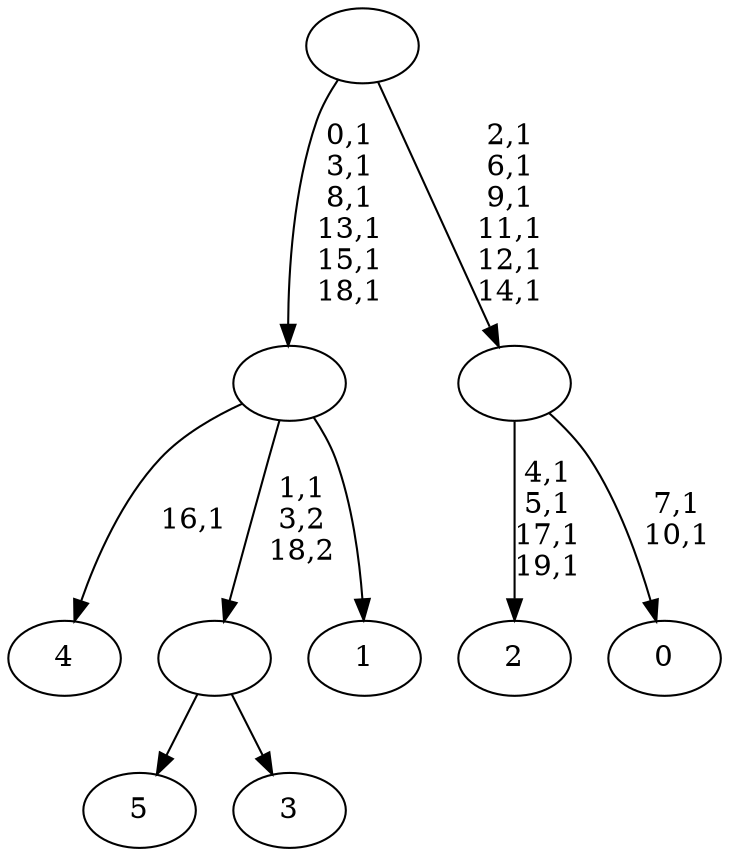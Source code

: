 digraph T {
	26 [label="5"]
	25 [label="4"]
	23 [label="3"]
	22 [label=""]
	21 [label="2"]
	16 [label="1"]
	15 [label=""]
	9 [label="0"]
	6 [label=""]
	0 [label=""]
	22 -> 26 [label=""]
	22 -> 23 [label=""]
	15 -> 25 [label="16,1"]
	15 -> 22 [label="1,1\n3,2\n18,2"]
	15 -> 16 [label=""]
	6 -> 9 [label="7,1\n10,1"]
	6 -> 21 [label="4,1\n5,1\n17,1\n19,1"]
	0 -> 6 [label="2,1\n6,1\n9,1\n11,1\n12,1\n14,1"]
	0 -> 15 [label="0,1\n3,1\n8,1\n13,1\n15,1\n18,1"]
}
